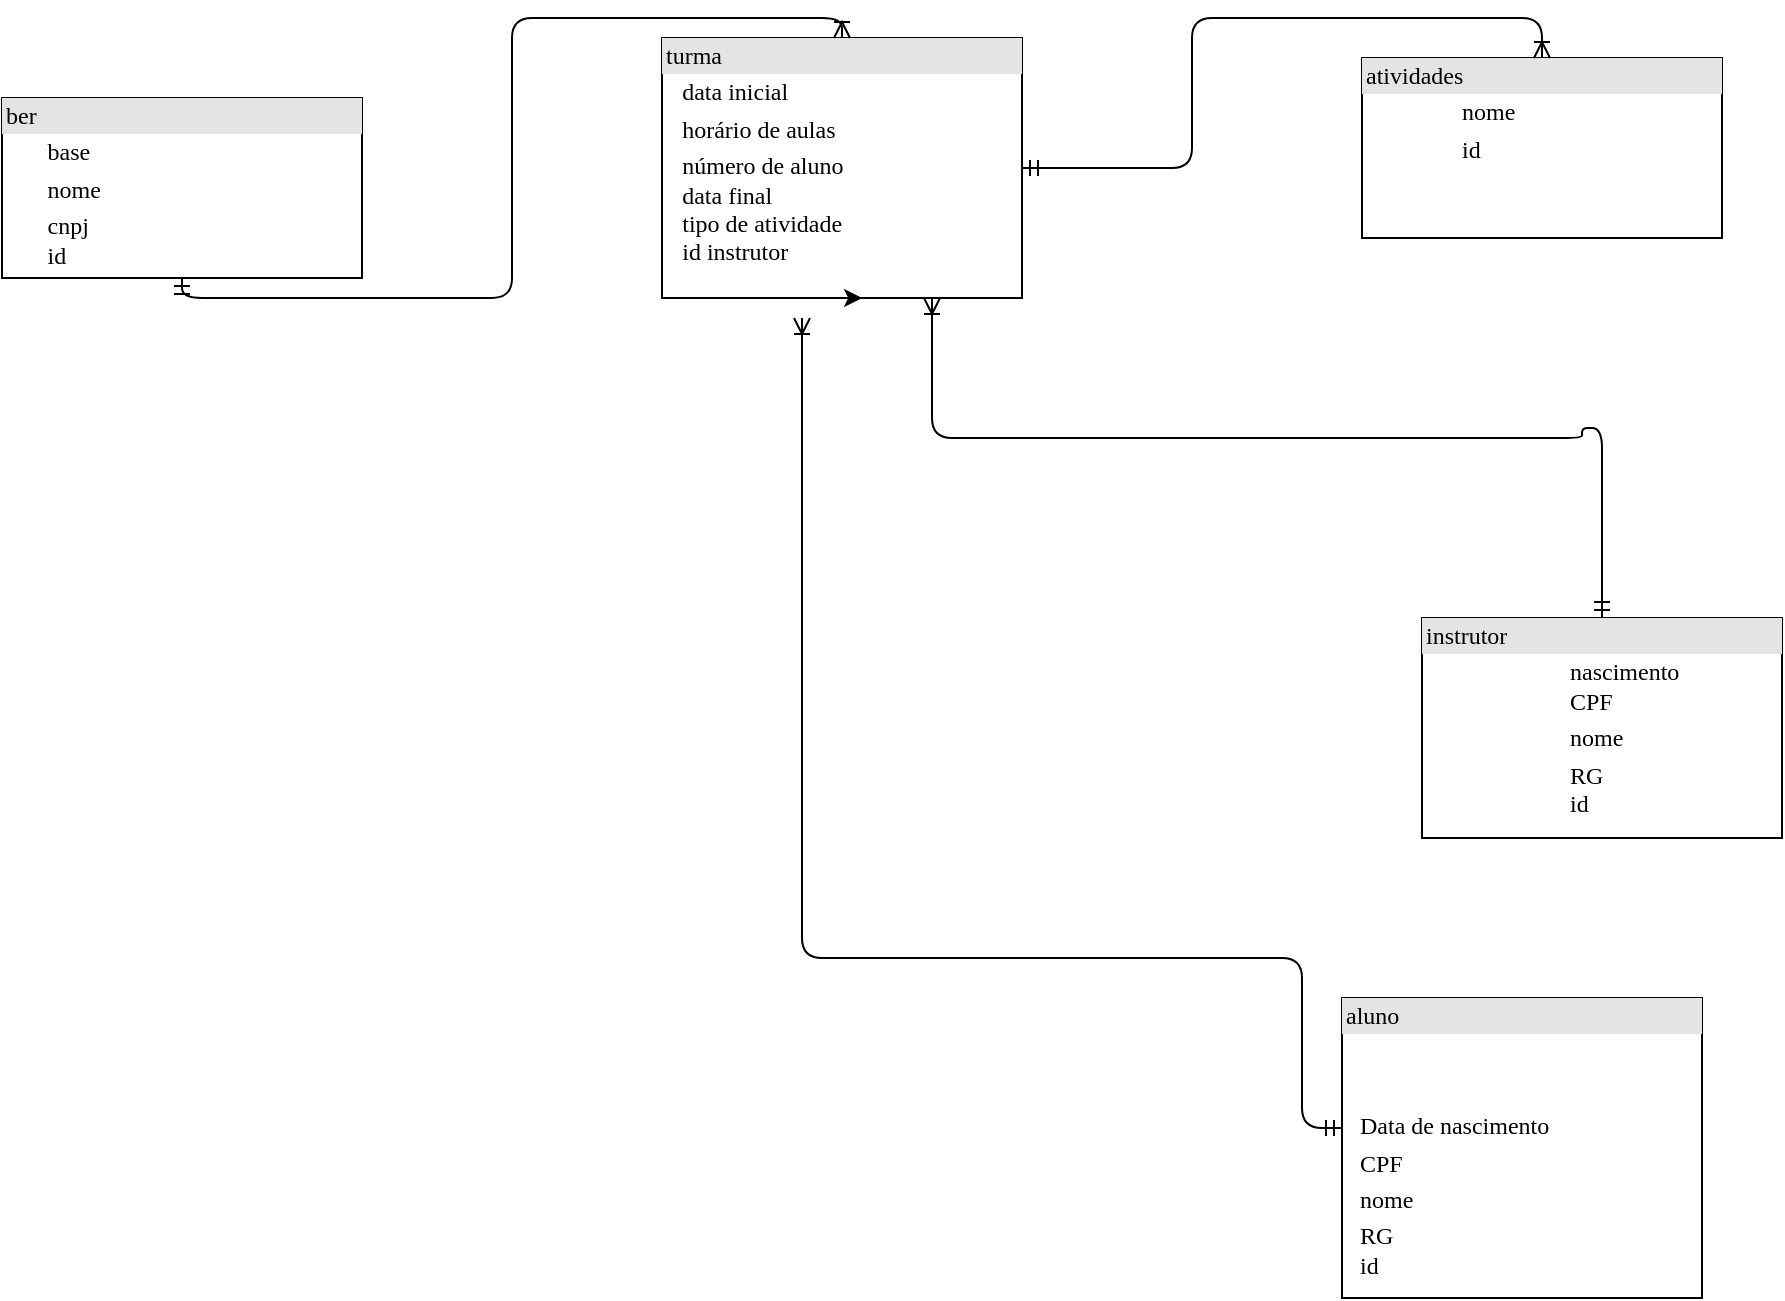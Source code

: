 <mxfile version="22.0.6" type="github">
  <diagram name="Page-1" id="a7904f86-f2b4-8e86-fa97-74104820619b">
    <mxGraphModel dx="1434" dy="723" grid="1" gridSize="10" guides="1" tooltips="1" connect="1" arrows="1" fold="1" page="1" pageScale="1" pageWidth="1100" pageHeight="850" background="none" math="0" shadow="0">
      <root>
        <mxCell id="0" />
        <mxCell id="1" parent="0" />
        <mxCell id="T1GCF3kWUx0x6fTK0Rgm-11" value="&lt;div style=&quot;box-sizing:border-box;width:100%;background:#e4e4e4;padding:2px;&quot;&gt;ber&lt;br&gt;&lt;/div&gt;&lt;table style=&quot;width:100%;font-size:1em;&quot; cellspacing=&quot;0&quot; cellpadding=&quot;2&quot;&gt;&lt;tbody&gt;&lt;tr&gt;&lt;td&gt;&lt;br&gt;&lt;/td&gt;&lt;td&gt;base&lt;br&gt;&lt;/td&gt;&lt;/tr&gt;&lt;tr&gt;&lt;td&gt;&lt;br&gt;&lt;/td&gt;&lt;td&gt;nome&lt;br&gt;&lt;/td&gt;&lt;/tr&gt;&lt;tr&gt;&lt;td&gt;&lt;/td&gt;&lt;td&gt;cnpj&lt;br&gt;id&lt;br&gt;&lt;/td&gt;&lt;/tr&gt;&lt;/tbody&gt;&lt;/table&gt;" style="verticalAlign=top;align=left;overflow=fill;html=1;rounded=0;shadow=0;comic=0;labelBackgroundColor=none;strokeWidth=1;fontFamily=Verdana;fontSize=12" vertex="1" parent="1">
          <mxGeometry x="120" y="110" width="180" height="90" as="geometry" />
        </mxCell>
        <mxCell id="T1GCF3kWUx0x6fTK0Rgm-12" style="edgeStyle=orthogonalEdgeStyle;html=1;labelBackgroundColor=none;startArrow=ERmandOne;endArrow=ERoneToMany;fontFamily=Verdana;fontSize=12;align=left;entryX=0.75;entryY=1;entryDx=0;entryDy=0;" edge="1" parent="1" source="T1GCF3kWUx0x6fTK0Rgm-13" target="T1GCF3kWUx0x6fTK0Rgm-16">
          <mxGeometry relative="1" as="geometry">
            <Array as="points">
              <mxPoint x="920" y="275" />
              <mxPoint x="910" y="275" />
              <mxPoint x="910" y="280" />
              <mxPoint x="585" y="280" />
            </Array>
          </mxGeometry>
        </mxCell>
        <mxCell id="T1GCF3kWUx0x6fTK0Rgm-13" value="&lt;div style=&quot;box-sizing: border-box ; width: 100% ; background: #e4e4e4 ; padding: 2px&quot;&gt;instrutor&lt;br&gt;&lt;/div&gt;&lt;table style=&quot;width: 100% ; font-size: 1em&quot; cellspacing=&quot;0&quot; cellpadding=&quot;2&quot;&gt;&lt;tbody&gt;&lt;tr&gt;&lt;td&gt;&lt;span style=&quot;white-space: pre;&quot;&gt;&#x9;&lt;/span&gt;&lt;span style=&quot;white-space: pre;&quot;&gt;&#x9;&lt;/span&gt;&lt;span style=&quot;white-space: pre;&quot;&gt;&#x9;&lt;/span&gt;nascimento&lt;br&gt;&lt;span style=&quot;white-space: pre;&quot;&gt;&#x9;&lt;/span&gt;&lt;span style=&quot;white-space: pre;&quot;&gt;&#x9;&lt;/span&gt;&lt;span style=&quot;white-space: pre;&quot;&gt;&#x9;&lt;/span&gt;CPF&lt;br&gt;&lt;/td&gt;&lt;td&gt;&lt;br&gt;&lt;/td&gt;&lt;/tr&gt;&lt;tr&gt;&lt;td&gt;&lt;span style=&quot;white-space: pre;&quot;&gt;&#x9;&lt;/span&gt;&lt;span style=&quot;white-space: pre;&quot;&gt;&#x9;&lt;/span&gt;&lt;span style=&quot;white-space: pre;&quot;&gt;&#x9;&lt;/span&gt;nome&lt;br&gt;&lt;/td&gt;&lt;td&gt;&lt;br&gt;&lt;/td&gt;&lt;/tr&gt;&lt;tr&gt;&lt;td&gt;&lt;span style=&quot;white-space: pre;&quot;&gt;&#x9;&lt;/span&gt;&lt;span style=&quot;white-space: pre;&quot;&gt;&#x9;&lt;/span&gt;&lt;span style=&quot;white-space: pre;&quot;&gt;&#x9;&lt;/span&gt;RG&lt;br&gt;&lt;span style=&quot;white-space: pre;&quot;&gt;&#x9;&lt;/span&gt;&lt;span style=&quot;white-space: pre;&quot;&gt;&#x9;&lt;/span&gt;&lt;span style=&quot;white-space: pre;&quot;&gt;&#x9;&lt;/span&gt;id&lt;br&gt;&lt;br&gt;&lt;/td&gt;&lt;td&gt;&lt;br&gt;&lt;/td&gt;&lt;/tr&gt;&lt;tr&gt;&lt;td&gt;&lt;br&gt;&lt;/td&gt;&lt;td&gt;&lt;br&gt;&lt;/td&gt;&lt;/tr&gt;&lt;/tbody&gt;&lt;/table&gt;" style="verticalAlign=top;align=left;overflow=fill;html=1;rounded=0;shadow=0;comic=0;labelBackgroundColor=none;strokeWidth=1;fontFamily=Verdana;fontSize=12" vertex="1" parent="1">
          <mxGeometry x="830" y="370" width="180" height="110" as="geometry" />
        </mxCell>
        <mxCell id="T1GCF3kWUx0x6fTK0Rgm-14" value="&lt;div style=&quot;box-sizing: border-box ; width: 100% ; background: #e4e4e4 ; padding: 2px&quot;&gt;atividades&lt;br&gt;&lt;/div&gt;&lt;table style=&quot;width: 100% ; font-size: 1em&quot; cellspacing=&quot;0&quot; cellpadding=&quot;2&quot;&gt;&lt;tbody&gt;&lt;tr&gt;&lt;td&gt;&lt;span style=&quot;white-space: pre;&quot;&gt;&#x9;&lt;/span&gt;&lt;span style=&quot;white-space: pre;&quot;&gt;&#x9;&lt;/span&gt;nome&lt;br&gt;&lt;/td&gt;&lt;td&gt;&lt;br&gt;&lt;/td&gt;&lt;/tr&gt;&lt;tr&gt;&lt;td&gt;&lt;span style=&quot;white-space: pre;&quot;&gt;&#x9;&lt;/span&gt;&lt;span style=&quot;white-space: pre;&quot;&gt;&#x9;&lt;/span&gt;id&lt;br&gt;&lt;/td&gt;&lt;td&gt;&lt;br&gt;&lt;/td&gt;&lt;/tr&gt;&lt;tr&gt;&lt;td&gt;&lt;br&gt;&lt;/td&gt;&lt;td&gt;&lt;br&gt;&lt;/td&gt;&lt;/tr&gt;&lt;tr&gt;&lt;td&gt;&lt;br&gt;&lt;/td&gt;&lt;td&gt;&lt;br&gt;&lt;/td&gt;&lt;/tr&gt;&lt;/tbody&gt;&lt;/table&gt;" style="verticalAlign=top;align=left;overflow=fill;html=1;rounded=0;shadow=0;comic=0;labelBackgroundColor=none;strokeWidth=1;fontFamily=Verdana;fontSize=12" vertex="1" parent="1">
          <mxGeometry x="800" y="90" width="180" height="90" as="geometry" />
        </mxCell>
        <mxCell id="T1GCF3kWUx0x6fTK0Rgm-15" style="edgeStyle=orthogonalEdgeStyle;html=1;entryX=0.5;entryY=0;labelBackgroundColor=none;startArrow=ERmandOne;endArrow=ERoneToMany;fontFamily=Verdana;fontSize=12;align=left;" edge="1" parent="1" source="T1GCF3kWUx0x6fTK0Rgm-16" target="T1GCF3kWUx0x6fTK0Rgm-14">
          <mxGeometry relative="1" as="geometry" />
        </mxCell>
        <mxCell id="T1GCF3kWUx0x6fTK0Rgm-16" value="&lt;div style=&quot;box-sizing:border-box;width:100%;background:#e4e4e4;padding:2px;&quot;&gt;turma&lt;br&gt;&lt;/div&gt;&lt;table style=&quot;width:100%;font-size:1em;&quot; cellspacing=&quot;0&quot; cellpadding=&quot;2&quot;&gt;&lt;tbody&gt;&lt;tr&gt;&lt;td&gt;&lt;br&gt;&lt;/td&gt;&lt;td&gt;data inicial&lt;br&gt;&lt;/td&gt;&lt;/tr&gt;&lt;tr&gt;&lt;td&gt;&lt;br&gt;&lt;/td&gt;&lt;td&gt;horário de aulas&lt;br&gt;&lt;/td&gt;&lt;/tr&gt;&lt;tr&gt;&lt;td&gt;&lt;/td&gt;&lt;td&gt;número de aluno&lt;br&gt;data final&lt;br&gt;tipo de atividade&lt;br&gt;id instrutor&lt;br&gt;&lt;/td&gt;&lt;/tr&gt;&lt;/tbody&gt;&lt;/table&gt;" style="verticalAlign=top;align=left;overflow=fill;html=1;rounded=0;shadow=0;comic=0;labelBackgroundColor=none;strokeWidth=1;fontFamily=Verdana;fontSize=12" vertex="1" parent="1">
          <mxGeometry x="450" y="80" width="180" height="130" as="geometry" />
        </mxCell>
        <mxCell id="T1GCF3kWUx0x6fTK0Rgm-17" value="&lt;div style=&quot;box-sizing: border-box ; width: 100% ; background: #e4e4e4 ; padding: 2px&quot;&gt;aluno&lt;br&gt;&lt;/div&gt;&lt;table style=&quot;width: 100% ; font-size: 1em&quot; cellspacing=&quot;0&quot; cellpadding=&quot;2&quot;&gt;&lt;tbody&gt;&lt;tr&gt;&lt;td&gt;&lt;br&gt;&lt;/td&gt;&lt;td&gt;&lt;br&gt;&lt;/td&gt;&lt;/tr&gt;&lt;tr&gt;&lt;td&gt;&lt;br&gt;&lt;/td&gt;&lt;td&gt;&lt;br&gt;&lt;/td&gt;&lt;/tr&gt;&lt;tr&gt;&lt;td&gt;&lt;/td&gt;&lt;td&gt;Data de nascimento&lt;br&gt;&lt;/td&gt;&lt;/tr&gt;&lt;tr&gt;&lt;td&gt;&lt;br&gt;&lt;/td&gt;&lt;td&gt;CPF&lt;br&gt;&lt;/td&gt;&lt;/tr&gt;&lt;tr&gt;&lt;td&gt;&lt;br&gt;&lt;/td&gt;&lt;td&gt;nome&lt;br&gt;&lt;/td&gt;&lt;/tr&gt;&lt;tr&gt;&lt;td&gt;&lt;br&gt;&lt;/td&gt;&lt;td&gt;RG&lt;br&gt;id&lt;br&gt;&lt;/td&gt;&lt;/tr&gt;&lt;/tbody&gt;&lt;/table&gt;" style="verticalAlign=top;align=left;overflow=fill;html=1;rounded=0;shadow=0;comic=0;labelBackgroundColor=none;strokeWidth=1;fontFamily=Verdana;fontSize=12" vertex="1" parent="1">
          <mxGeometry x="790" y="560" width="180" height="150" as="geometry" />
        </mxCell>
        <mxCell id="T1GCF3kWUx0x6fTK0Rgm-18" value="" style="edgeStyle=orthogonalEdgeStyle;html=1;endArrow=ERoneToMany;startArrow=ERmandOne;labelBackgroundColor=none;fontFamily=Verdana;fontSize=12;align=left;exitX=0.5;exitY=1;entryX=0.5;entryY=0;" edge="1" parent="1" source="T1GCF3kWUx0x6fTK0Rgm-11" target="T1GCF3kWUx0x6fTK0Rgm-16">
          <mxGeometry width="100" height="100" relative="1" as="geometry">
            <mxPoint x="360" y="380" as="sourcePoint" />
            <mxPoint x="460" y="280" as="targetPoint" />
          </mxGeometry>
        </mxCell>
        <mxCell id="T1GCF3kWUx0x6fTK0Rgm-19" value="" style="edgeStyle=orthogonalEdgeStyle;html=1;endArrow=ERoneToMany;startArrow=ERmandOne;labelBackgroundColor=none;fontFamily=Verdana;fontSize=12;align=left;" edge="1" parent="1" source="T1GCF3kWUx0x6fTK0Rgm-17">
          <mxGeometry width="100" height="100" relative="1" as="geometry">
            <mxPoint x="770" y="625" as="sourcePoint" />
            <mxPoint x="520" y="220" as="targetPoint" />
            <Array as="points">
              <mxPoint x="770" y="625" />
              <mxPoint x="770" y="540" />
              <mxPoint x="520" y="540" />
            </Array>
          </mxGeometry>
        </mxCell>
        <mxCell id="T1GCF3kWUx0x6fTK0Rgm-20" style="edgeStyle=orthogonalEdgeStyle;rounded=0;orthogonalLoop=1;jettySize=auto;html=1;exitX=0.5;exitY=1;exitDx=0;exitDy=0;entryX=0.556;entryY=1;entryDx=0;entryDy=0;entryPerimeter=0;" edge="1" parent="1" source="T1GCF3kWUx0x6fTK0Rgm-16" target="T1GCF3kWUx0x6fTK0Rgm-16">
          <mxGeometry relative="1" as="geometry" />
        </mxCell>
      </root>
    </mxGraphModel>
  </diagram>
</mxfile>
